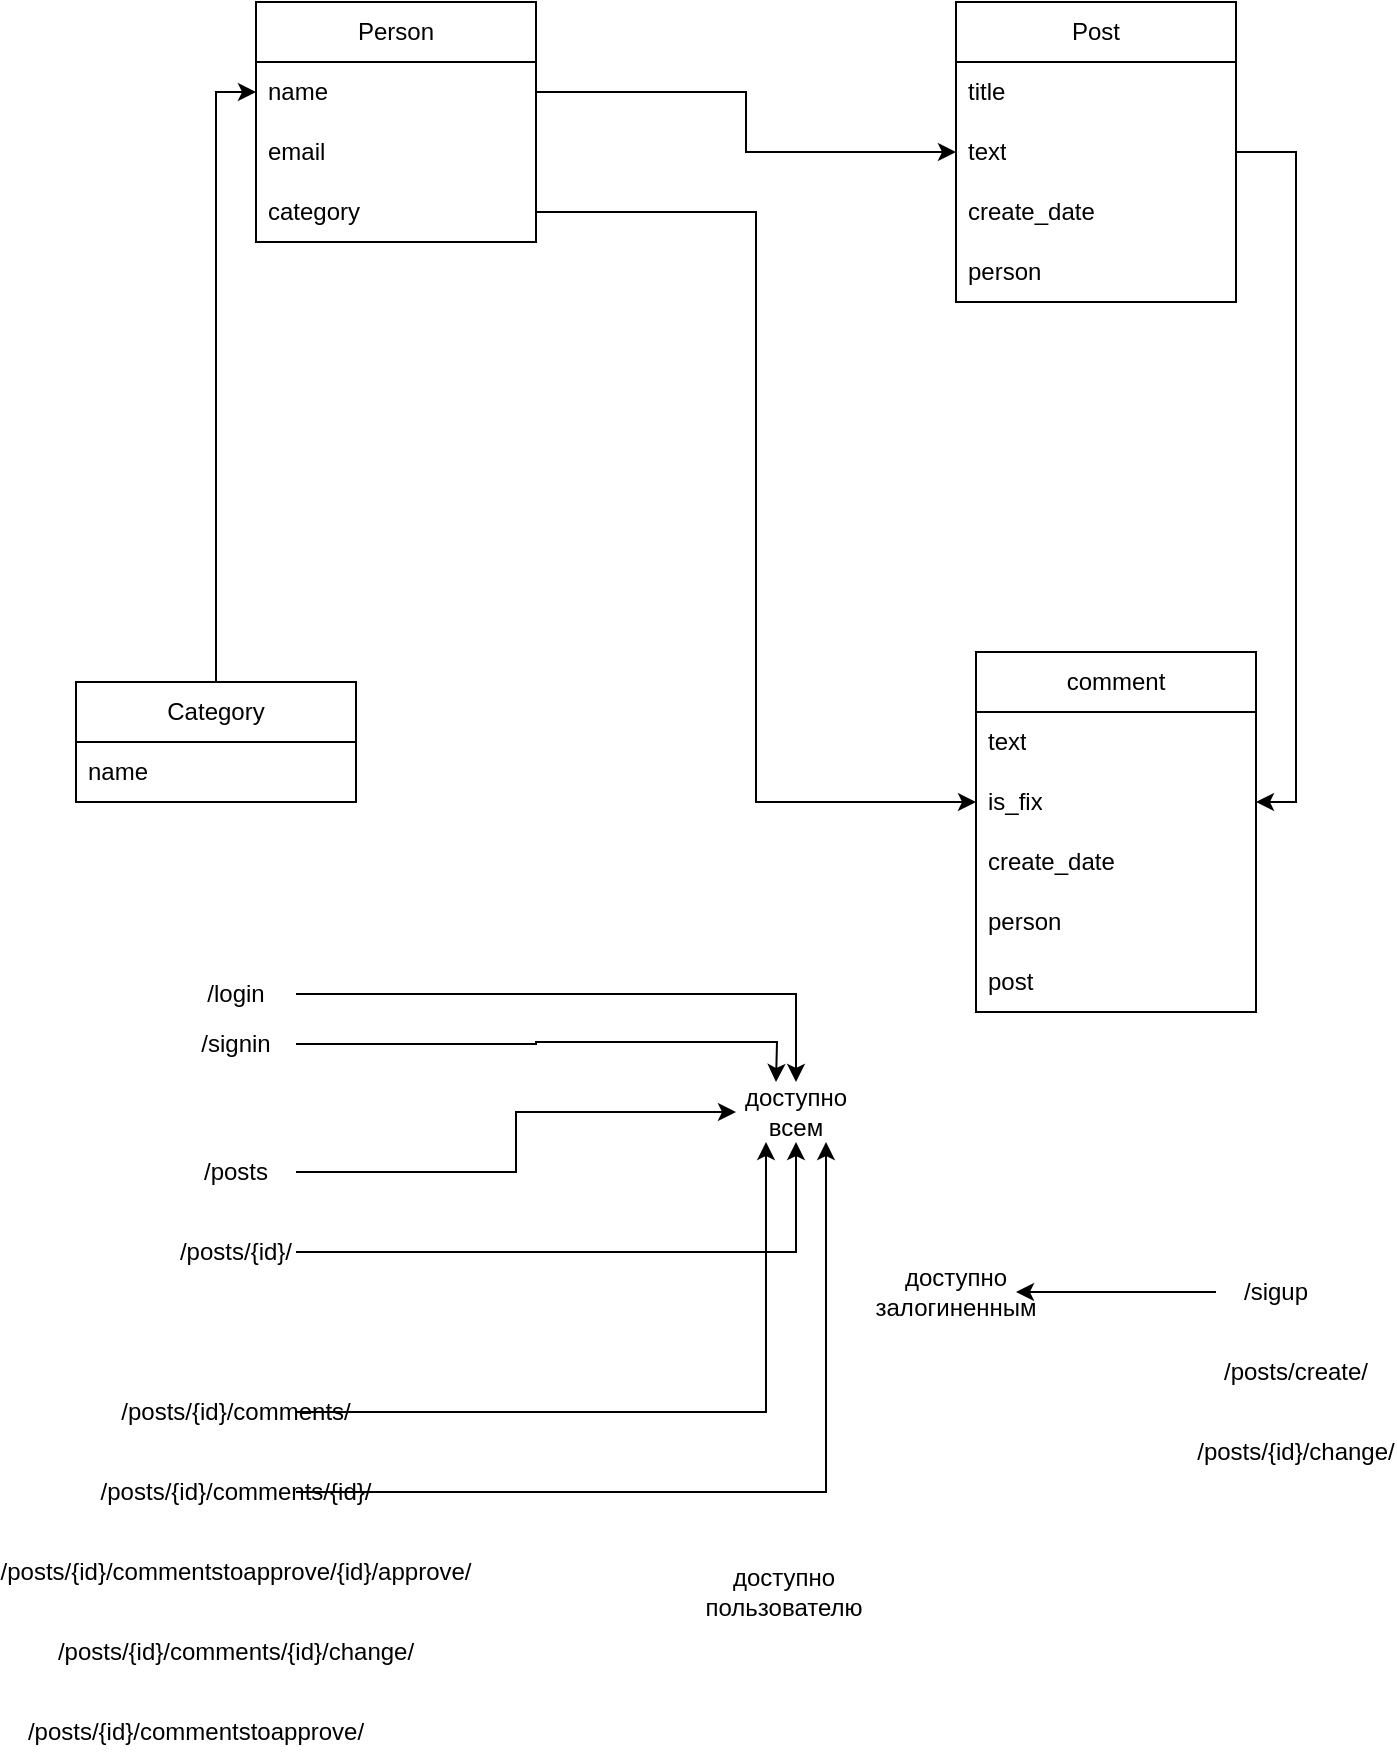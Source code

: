 <mxfile version="24.0.1" type="github">
  <diagram id="C5RBs43oDa-KdzZeNtuy" name="Page-1">
    <mxGraphModel dx="1434" dy="746" grid="1" gridSize="10" guides="1" tooltips="1" connect="1" arrows="1" fold="1" page="1" pageScale="1" pageWidth="827" pageHeight="1169" math="0" shadow="0">
      <root>
        <mxCell id="WIyWlLk6GJQsqaUBKTNV-0" />
        <mxCell id="WIyWlLk6GJQsqaUBKTNV-1" parent="WIyWlLk6GJQsqaUBKTNV-0" />
        <mxCell id="owm3OStLeP0Llze556sd-6" value="Person" style="swimlane;fontStyle=0;childLayout=stackLayout;horizontal=1;startSize=30;horizontalStack=0;resizeParent=1;resizeParentMax=0;resizeLast=0;collapsible=1;marginBottom=0;whiteSpace=wrap;html=1;" parent="WIyWlLk6GJQsqaUBKTNV-1" vertex="1">
          <mxGeometry x="150" y="60" width="140" height="120" as="geometry" />
        </mxCell>
        <mxCell id="owm3OStLeP0Llze556sd-7" value="name" style="text;strokeColor=none;fillColor=none;align=left;verticalAlign=middle;spacingLeft=4;spacingRight=4;overflow=hidden;points=[[0,0.5],[1,0.5]];portConstraint=eastwest;rotatable=0;whiteSpace=wrap;html=1;" parent="owm3OStLeP0Llze556sd-6" vertex="1">
          <mxGeometry y="30" width="140" height="30" as="geometry" />
        </mxCell>
        <mxCell id="owm3OStLeP0Llze556sd-8" value="email" style="text;strokeColor=none;fillColor=none;align=left;verticalAlign=middle;spacingLeft=4;spacingRight=4;overflow=hidden;points=[[0,0.5],[1,0.5]];portConstraint=eastwest;rotatable=0;whiteSpace=wrap;html=1;" parent="owm3OStLeP0Llze556sd-6" vertex="1">
          <mxGeometry y="60" width="140" height="30" as="geometry" />
        </mxCell>
        <mxCell id="RnY8UDbGAwB8kpl9oJ8X-0" value="category" style="text;strokeColor=none;fillColor=none;align=left;verticalAlign=middle;spacingLeft=4;spacingRight=4;overflow=hidden;points=[[0,0.5],[1,0.5]];portConstraint=eastwest;rotatable=0;whiteSpace=wrap;html=1;" parent="owm3OStLeP0Llze556sd-6" vertex="1">
          <mxGeometry y="90" width="140" height="30" as="geometry" />
        </mxCell>
        <mxCell id="owm3OStLeP0Llze556sd-11" value="Post" style="swimlane;fontStyle=0;childLayout=stackLayout;horizontal=1;startSize=30;horizontalStack=0;resizeParent=1;resizeParentMax=0;resizeLast=0;collapsible=1;marginBottom=0;whiteSpace=wrap;html=1;" parent="WIyWlLk6GJQsqaUBKTNV-1" vertex="1">
          <mxGeometry x="500" y="60" width="140" height="150" as="geometry" />
        </mxCell>
        <mxCell id="owm3OStLeP0Llze556sd-12" value="title" style="text;strokeColor=none;fillColor=none;align=left;verticalAlign=middle;spacingLeft=4;spacingRight=4;overflow=hidden;points=[[0,0.5],[1,0.5]];portConstraint=eastwest;rotatable=0;whiteSpace=wrap;html=1;" parent="owm3OStLeP0Llze556sd-11" vertex="1">
          <mxGeometry y="30" width="140" height="30" as="geometry" />
        </mxCell>
        <mxCell id="owm3OStLeP0Llze556sd-13" value="text" style="text;strokeColor=none;fillColor=none;align=left;verticalAlign=middle;spacingLeft=4;spacingRight=4;overflow=hidden;points=[[0,0.5],[1,0.5]];portConstraint=eastwest;rotatable=0;whiteSpace=wrap;html=1;" parent="owm3OStLeP0Llze556sd-11" vertex="1">
          <mxGeometry y="60" width="140" height="30" as="geometry" />
        </mxCell>
        <mxCell id="owm3OStLeP0Llze556sd-36" value="create_date" style="text;strokeColor=none;fillColor=none;align=left;verticalAlign=middle;spacingLeft=4;spacingRight=4;overflow=hidden;points=[[0,0.5],[1,0.5]];portConstraint=eastwest;rotatable=0;whiteSpace=wrap;html=1;" parent="owm3OStLeP0Llze556sd-11" vertex="1">
          <mxGeometry y="90" width="140" height="30" as="geometry" />
        </mxCell>
        <mxCell id="owm3OStLeP0Llze556sd-24" value="person" style="text;strokeColor=none;fillColor=none;align=left;verticalAlign=middle;spacingLeft=4;spacingRight=4;overflow=hidden;points=[[0,0.5],[1,0.5]];portConstraint=eastwest;rotatable=0;whiteSpace=wrap;html=1;" parent="owm3OStLeP0Llze556sd-11" vertex="1">
          <mxGeometry y="120" width="140" height="30" as="geometry" />
        </mxCell>
        <mxCell id="owm3OStLeP0Llze556sd-15" value="comment" style="swimlane;fontStyle=0;childLayout=stackLayout;horizontal=1;startSize=30;horizontalStack=0;resizeParent=1;resizeParentMax=0;resizeLast=0;collapsible=1;marginBottom=0;whiteSpace=wrap;html=1;" parent="WIyWlLk6GJQsqaUBKTNV-1" vertex="1">
          <mxGeometry x="510" y="385" width="140" height="180" as="geometry" />
        </mxCell>
        <mxCell id="owm3OStLeP0Llze556sd-16" value="text" style="text;strokeColor=none;fillColor=none;align=left;verticalAlign=middle;spacingLeft=4;spacingRight=4;overflow=hidden;points=[[0,0.5],[1,0.5]];portConstraint=eastwest;rotatable=0;whiteSpace=wrap;html=1;" parent="owm3OStLeP0Llze556sd-15" vertex="1">
          <mxGeometry y="30" width="140" height="30" as="geometry" />
        </mxCell>
        <mxCell id="owm3OStLeP0Llze556sd-19" value="is_fix" style="text;strokeColor=none;fillColor=none;align=left;verticalAlign=middle;spacingLeft=4;spacingRight=4;overflow=hidden;points=[[0,0.5],[1,0.5]];portConstraint=eastwest;rotatable=0;whiteSpace=wrap;html=1;" parent="owm3OStLeP0Llze556sd-15" vertex="1">
          <mxGeometry y="60" width="140" height="30" as="geometry" />
        </mxCell>
        <mxCell id="owm3OStLeP0Llze556sd-37" value="create_date" style="text;strokeColor=none;fillColor=none;align=left;verticalAlign=middle;spacingLeft=4;spacingRight=4;overflow=hidden;points=[[0,0.5],[1,0.5]];portConstraint=eastwest;rotatable=0;whiteSpace=wrap;html=1;" parent="owm3OStLeP0Llze556sd-15" vertex="1">
          <mxGeometry y="90" width="140" height="30" as="geometry" />
        </mxCell>
        <mxCell id="RnY8UDbGAwB8kpl9oJ8X-4" value="person" style="text;strokeColor=none;fillColor=none;align=left;verticalAlign=middle;spacingLeft=4;spacingRight=4;overflow=hidden;points=[[0,0.5],[1,0.5]];portConstraint=eastwest;rotatable=0;whiteSpace=wrap;html=1;" parent="owm3OStLeP0Llze556sd-15" vertex="1">
          <mxGeometry y="120" width="140" height="30" as="geometry" />
        </mxCell>
        <mxCell id="RnY8UDbGAwB8kpl9oJ8X-3" value="post" style="text;strokeColor=none;fillColor=none;align=left;verticalAlign=middle;spacingLeft=4;spacingRight=4;overflow=hidden;points=[[0,0.5],[1,0.5]];portConstraint=eastwest;rotatable=0;whiteSpace=wrap;html=1;" parent="owm3OStLeP0Llze556sd-15" vertex="1">
          <mxGeometry y="150" width="140" height="30" as="geometry" />
        </mxCell>
        <mxCell id="PiWGBfbgi33_tEL0US87-0" style="edgeStyle=orthogonalEdgeStyle;rounded=0;orthogonalLoop=1;jettySize=auto;html=1;exitX=0.5;exitY=0;exitDx=0;exitDy=0;entryX=0;entryY=0.5;entryDx=0;entryDy=0;" parent="WIyWlLk6GJQsqaUBKTNV-1" source="owm3OStLeP0Llze556sd-20" target="owm3OStLeP0Llze556sd-7" edge="1">
          <mxGeometry relative="1" as="geometry" />
        </mxCell>
        <mxCell id="owm3OStLeP0Llze556sd-20" value="Category" style="swimlane;fontStyle=0;childLayout=stackLayout;horizontal=1;startSize=30;horizontalStack=0;resizeParent=1;resizeParentMax=0;resizeLast=0;collapsible=1;marginBottom=0;whiteSpace=wrap;html=1;" parent="WIyWlLk6GJQsqaUBKTNV-1" vertex="1">
          <mxGeometry x="60" y="400" width="140" height="60" as="geometry" />
        </mxCell>
        <mxCell id="owm3OStLeP0Llze556sd-21" value="name" style="text;strokeColor=none;fillColor=none;align=left;verticalAlign=middle;spacingLeft=4;spacingRight=4;overflow=hidden;points=[[0,0.5],[1,0.5]];portConstraint=eastwest;rotatable=0;whiteSpace=wrap;html=1;" parent="owm3OStLeP0Llze556sd-20" vertex="1">
          <mxGeometry y="30" width="140" height="30" as="geometry" />
        </mxCell>
        <mxCell id="owm3OStLeP0Llze556sd-46" style="edgeStyle=orthogonalEdgeStyle;rounded=0;orthogonalLoop=1;jettySize=auto;html=1;exitX=1;exitY=0.5;exitDx=0;exitDy=0;entryX=0;entryY=0.5;entryDx=0;entryDy=0;" parent="WIyWlLk6GJQsqaUBKTNV-1" source="owm3OStLeP0Llze556sd-7" target="owm3OStLeP0Llze556sd-13" edge="1">
          <mxGeometry relative="1" as="geometry" />
        </mxCell>
        <mxCell id="RnY8UDbGAwB8kpl9oJ8X-1" style="edgeStyle=orthogonalEdgeStyle;rounded=0;orthogonalLoop=1;jettySize=auto;html=1;exitX=1;exitY=0.5;exitDx=0;exitDy=0;entryX=0;entryY=0.5;entryDx=0;entryDy=0;" parent="WIyWlLk6GJQsqaUBKTNV-1" source="RnY8UDbGAwB8kpl9oJ8X-0" target="owm3OStLeP0Llze556sd-19" edge="1">
          <mxGeometry relative="1" as="geometry" />
        </mxCell>
        <mxCell id="RnY8UDbGAwB8kpl9oJ8X-2" style="edgeStyle=orthogonalEdgeStyle;rounded=0;orthogonalLoop=1;jettySize=auto;html=1;exitX=1;exitY=0.5;exitDx=0;exitDy=0;entryX=1;entryY=0.5;entryDx=0;entryDy=0;" parent="WIyWlLk6GJQsqaUBKTNV-1" source="owm3OStLeP0Llze556sd-13" target="owm3OStLeP0Llze556sd-19" edge="1">
          <mxGeometry relative="1" as="geometry" />
        </mxCell>
        <mxCell id="uKAKUIRmTbmckWmAVRnw-10" style="edgeStyle=orthogonalEdgeStyle;rounded=0;orthogonalLoop=1;jettySize=auto;html=1;exitX=1;exitY=0.5;exitDx=0;exitDy=0;" parent="WIyWlLk6GJQsqaUBKTNV-1" source="uKAKUIRmTbmckWmAVRnw-0" target="uKAKUIRmTbmckWmAVRnw-3" edge="1">
          <mxGeometry relative="1" as="geometry" />
        </mxCell>
        <mxCell id="uKAKUIRmTbmckWmAVRnw-0" value="/posts" style="text;html=1;align=center;verticalAlign=middle;whiteSpace=wrap;rounded=0;" parent="WIyWlLk6GJQsqaUBKTNV-1" vertex="1">
          <mxGeometry x="110" y="630" width="60" height="30" as="geometry" />
        </mxCell>
        <mxCell id="uKAKUIRmTbmckWmAVRnw-11" style="edgeStyle=orthogonalEdgeStyle;rounded=0;orthogonalLoop=1;jettySize=auto;html=1;exitX=1;exitY=0.5;exitDx=0;exitDy=0;entryX=0.5;entryY=1;entryDx=0;entryDy=0;" parent="WIyWlLk6GJQsqaUBKTNV-1" source="uKAKUIRmTbmckWmAVRnw-1" target="uKAKUIRmTbmckWmAVRnw-3" edge="1">
          <mxGeometry relative="1" as="geometry" />
        </mxCell>
        <mxCell id="uKAKUIRmTbmckWmAVRnw-1" value="/posts/{id}/" style="text;html=1;align=center;verticalAlign=middle;whiteSpace=wrap;rounded=0;" parent="WIyWlLk6GJQsqaUBKTNV-1" vertex="1">
          <mxGeometry x="110" y="670" width="60" height="30" as="geometry" />
        </mxCell>
        <mxCell id="uKAKUIRmTbmckWmAVRnw-3" value="доступно всем" style="text;html=1;align=center;verticalAlign=middle;whiteSpace=wrap;rounded=0;" parent="WIyWlLk6GJQsqaUBKTNV-1" vertex="1">
          <mxGeometry x="390" y="600" width="60" height="30" as="geometry" />
        </mxCell>
        <mxCell id="uKAKUIRmTbmckWmAVRnw-5" value="доступно залогиненным" style="text;html=1;align=center;verticalAlign=middle;whiteSpace=wrap;rounded=0;" parent="WIyWlLk6GJQsqaUBKTNV-1" vertex="1">
          <mxGeometry x="470" y="690" width="60" height="30" as="geometry" />
        </mxCell>
        <mxCell id="uKAKUIRmTbmckWmAVRnw-6" value="доступно пользователю" style="text;html=1;align=center;verticalAlign=middle;whiteSpace=wrap;rounded=0;" parent="WIyWlLk6GJQsqaUBKTNV-1" vertex="1">
          <mxGeometry x="384" y="840" width="60" height="30" as="geometry" />
        </mxCell>
        <mxCell id="gF3HKC7wGhchBdtLDPT--10" style="edgeStyle=orthogonalEdgeStyle;rounded=0;orthogonalLoop=1;jettySize=auto;html=1;exitX=1;exitY=0.5;exitDx=0;exitDy=0;entryX=0.25;entryY=1;entryDx=0;entryDy=0;" edge="1" parent="WIyWlLk6GJQsqaUBKTNV-1" source="uKAKUIRmTbmckWmAVRnw-7" target="uKAKUIRmTbmckWmAVRnw-3">
          <mxGeometry relative="1" as="geometry" />
        </mxCell>
        <mxCell id="uKAKUIRmTbmckWmAVRnw-7" value="/posts/{id}/comments/" style="text;html=1;align=center;verticalAlign=middle;whiteSpace=wrap;rounded=0;" parent="WIyWlLk6GJQsqaUBKTNV-1" vertex="1">
          <mxGeometry x="110" y="750" width="60" height="30" as="geometry" />
        </mxCell>
        <mxCell id="gF3HKC7wGhchBdtLDPT--14" style="edgeStyle=orthogonalEdgeStyle;rounded=0;orthogonalLoop=1;jettySize=auto;html=1;exitX=1;exitY=0.5;exitDx=0;exitDy=0;entryX=0.75;entryY=1;entryDx=0;entryDy=0;" edge="1" parent="WIyWlLk6GJQsqaUBKTNV-1" source="uKAKUIRmTbmckWmAVRnw-15" target="uKAKUIRmTbmckWmAVRnw-3">
          <mxGeometry relative="1" as="geometry" />
        </mxCell>
        <mxCell id="uKAKUIRmTbmckWmAVRnw-15" value="/posts/{id}/comments/{id}/" style="text;html=1;align=center;verticalAlign=middle;whiteSpace=wrap;rounded=0;" parent="WIyWlLk6GJQsqaUBKTNV-1" vertex="1">
          <mxGeometry x="110" y="790" width="60" height="30" as="geometry" />
        </mxCell>
        <mxCell id="uKAKUIRmTbmckWmAVRnw-16" value="/posts/{id}/commentstoapprove/{id}/approve/" style="text;html=1;align=center;verticalAlign=middle;whiteSpace=wrap;rounded=0;" parent="WIyWlLk6GJQsqaUBKTNV-1" vertex="1">
          <mxGeometry x="110" y="830" width="60" height="30" as="geometry" />
        </mxCell>
        <mxCell id="gF3HKC7wGhchBdtLDPT--0" value="/posts/{id}/comments/{id}/change&lt;span style=&quot;background-color: initial;&quot;&gt;/&lt;/span&gt;" style="text;html=1;align=center;verticalAlign=middle;whiteSpace=wrap;rounded=0;" vertex="1" parent="WIyWlLk6GJQsqaUBKTNV-1">
          <mxGeometry x="110" y="870" width="60" height="30" as="geometry" />
        </mxCell>
        <mxCell id="gF3HKC7wGhchBdtLDPT--1" value="/posts/{id}/change/" style="text;html=1;align=center;verticalAlign=middle;whiteSpace=wrap;rounded=0;" vertex="1" parent="WIyWlLk6GJQsqaUBKTNV-1">
          <mxGeometry x="640" y="770" width="60" height="30" as="geometry" />
        </mxCell>
        <mxCell id="gF3HKC7wGhchBdtLDPT--5" style="edgeStyle=orthogonalEdgeStyle;rounded=0;orthogonalLoop=1;jettySize=auto;html=1;exitX=1;exitY=0.5;exitDx=0;exitDy=0;entryX=0.5;entryY=0;entryDx=0;entryDy=0;" edge="1" parent="WIyWlLk6GJQsqaUBKTNV-1" source="gF3HKC7wGhchBdtLDPT--2" target="uKAKUIRmTbmckWmAVRnw-3">
          <mxGeometry relative="1" as="geometry" />
        </mxCell>
        <mxCell id="gF3HKC7wGhchBdtLDPT--2" value="/login" style="text;html=1;align=center;verticalAlign=middle;whiteSpace=wrap;rounded=0;" vertex="1" parent="WIyWlLk6GJQsqaUBKTNV-1">
          <mxGeometry x="110" y="541" width="60" height="30" as="geometry" />
        </mxCell>
        <mxCell id="gF3HKC7wGhchBdtLDPT--6" style="edgeStyle=orthogonalEdgeStyle;rounded=0;orthogonalLoop=1;jettySize=auto;html=1;exitX=1;exitY=0.5;exitDx=0;exitDy=0;" edge="1" parent="WIyWlLk6GJQsqaUBKTNV-1" source="gF3HKC7wGhchBdtLDPT--3">
          <mxGeometry relative="1" as="geometry">
            <mxPoint x="410" y="600" as="targetPoint" />
          </mxGeometry>
        </mxCell>
        <mxCell id="gF3HKC7wGhchBdtLDPT--3" value="/signin" style="text;html=1;align=center;verticalAlign=middle;whiteSpace=wrap;rounded=0;" vertex="1" parent="WIyWlLk6GJQsqaUBKTNV-1">
          <mxGeometry x="110" y="566" width="60" height="30" as="geometry" />
        </mxCell>
        <mxCell id="gF3HKC7wGhchBdtLDPT--8" style="edgeStyle=orthogonalEdgeStyle;rounded=0;orthogonalLoop=1;jettySize=auto;html=1;exitX=0;exitY=0.5;exitDx=0;exitDy=0;entryX=1;entryY=0.5;entryDx=0;entryDy=0;" edge="1" parent="WIyWlLk6GJQsqaUBKTNV-1" source="gF3HKC7wGhchBdtLDPT--4" target="uKAKUIRmTbmckWmAVRnw-5">
          <mxGeometry relative="1" as="geometry" />
        </mxCell>
        <mxCell id="gF3HKC7wGhchBdtLDPT--4" value="/sigup" style="text;html=1;align=center;verticalAlign=middle;whiteSpace=wrap;rounded=0;" vertex="1" parent="WIyWlLk6GJQsqaUBKTNV-1">
          <mxGeometry x="630" y="690" width="60" height="30" as="geometry" />
        </mxCell>
        <mxCell id="gF3HKC7wGhchBdtLDPT--9" value="/posts/create/" style="text;html=1;align=center;verticalAlign=middle;whiteSpace=wrap;rounded=0;" vertex="1" parent="WIyWlLk6GJQsqaUBKTNV-1">
          <mxGeometry x="640" y="730" width="60" height="30" as="geometry" />
        </mxCell>
        <mxCell id="gF3HKC7wGhchBdtLDPT--11" value="/posts/{id}/commentstoapprove/" style="text;html=1;align=center;verticalAlign=middle;whiteSpace=wrap;rounded=0;" vertex="1" parent="WIyWlLk6GJQsqaUBKTNV-1">
          <mxGeometry x="90" y="910" width="60" height="30" as="geometry" />
        </mxCell>
      </root>
    </mxGraphModel>
  </diagram>
</mxfile>
